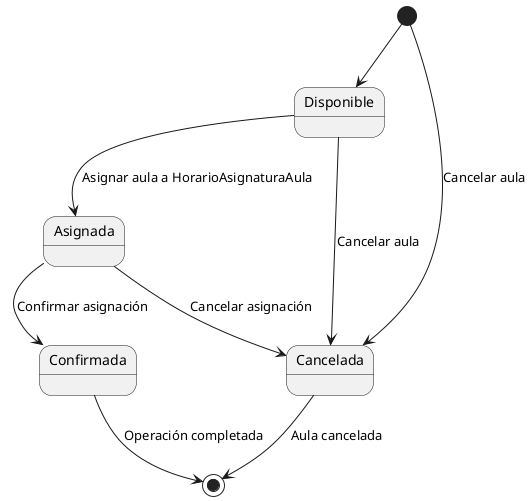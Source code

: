 @startuml
' Diagrama de estados para Aula
state "Disponible" as Disponible_Aula
state "Asignada" as AulaAsignada
state "Confirmada" as AulaConfirmada
state "Cancelada" as Cancelada_Aula

[*] --> Disponible_Aula
Disponible_Aula --> AulaAsignada : Asignar aula a HorarioAsignaturaAula
AulaAsignada --> AulaConfirmada : Confirmar asignación
AulaAsignada --> Cancelada_Aula : Cancelar asignación
Disponible_Aula --> Cancelada_Aula : Cancelar aula
[*] --> Cancelada_Aula : Cancelar aula
AulaConfirmada --> [*] : Operación completada
Cancelada_Aula --> [*] : Aula cancelada
@enduml

